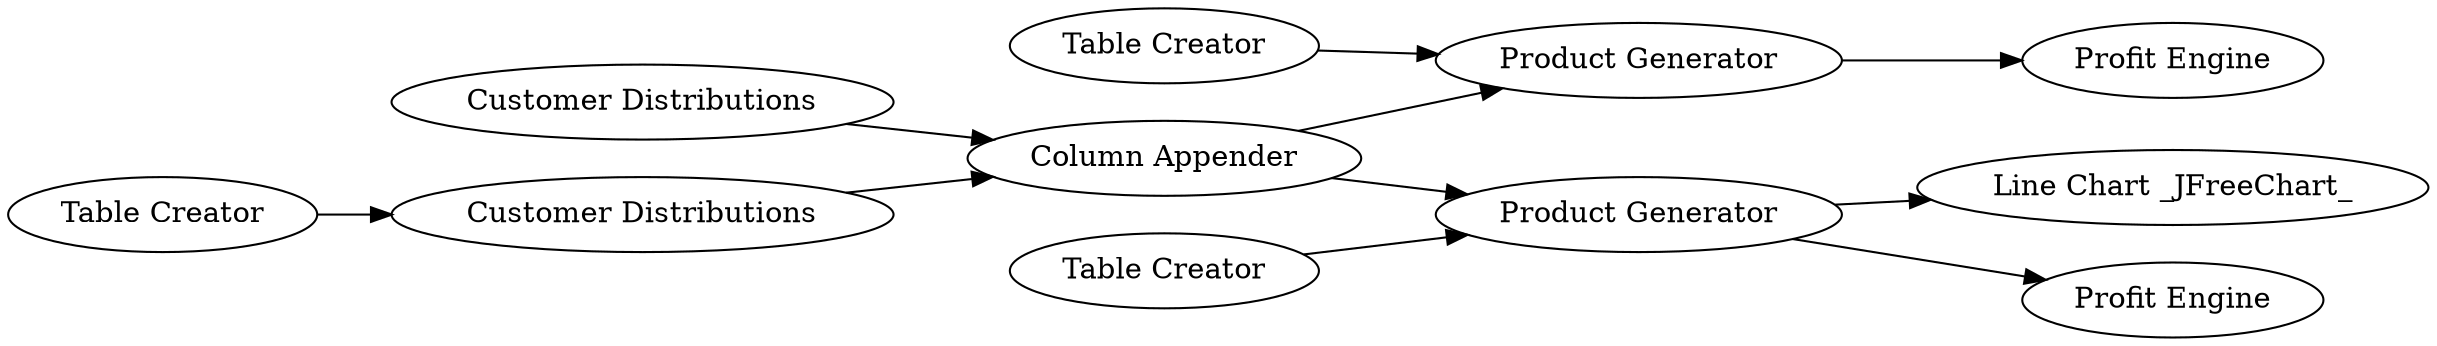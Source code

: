 digraph {
	13 -> 15
	15 -> 14
	22 -> 7
	1 -> 22
	10 -> 7
	7 -> 11
	21 -> 3
	7 -> 12
	3 -> 22
	22 -> 15
	13 [label="Table Creator"]
	1 [label="Customer Distributions"]
	7 [label="Product Generator"]
	22 [label="Column Appender"]
	11 [label="Line Chart _JFreeChart_"]
	21 [label="Table Creator"]
	10 [label="Table Creator"]
	15 [label="Product Generator"]
	14 [label="Profit Engine"]
	3 [label="Customer Distributions"]
	12 [label="Profit Engine"]
	rankdir=LR
}
